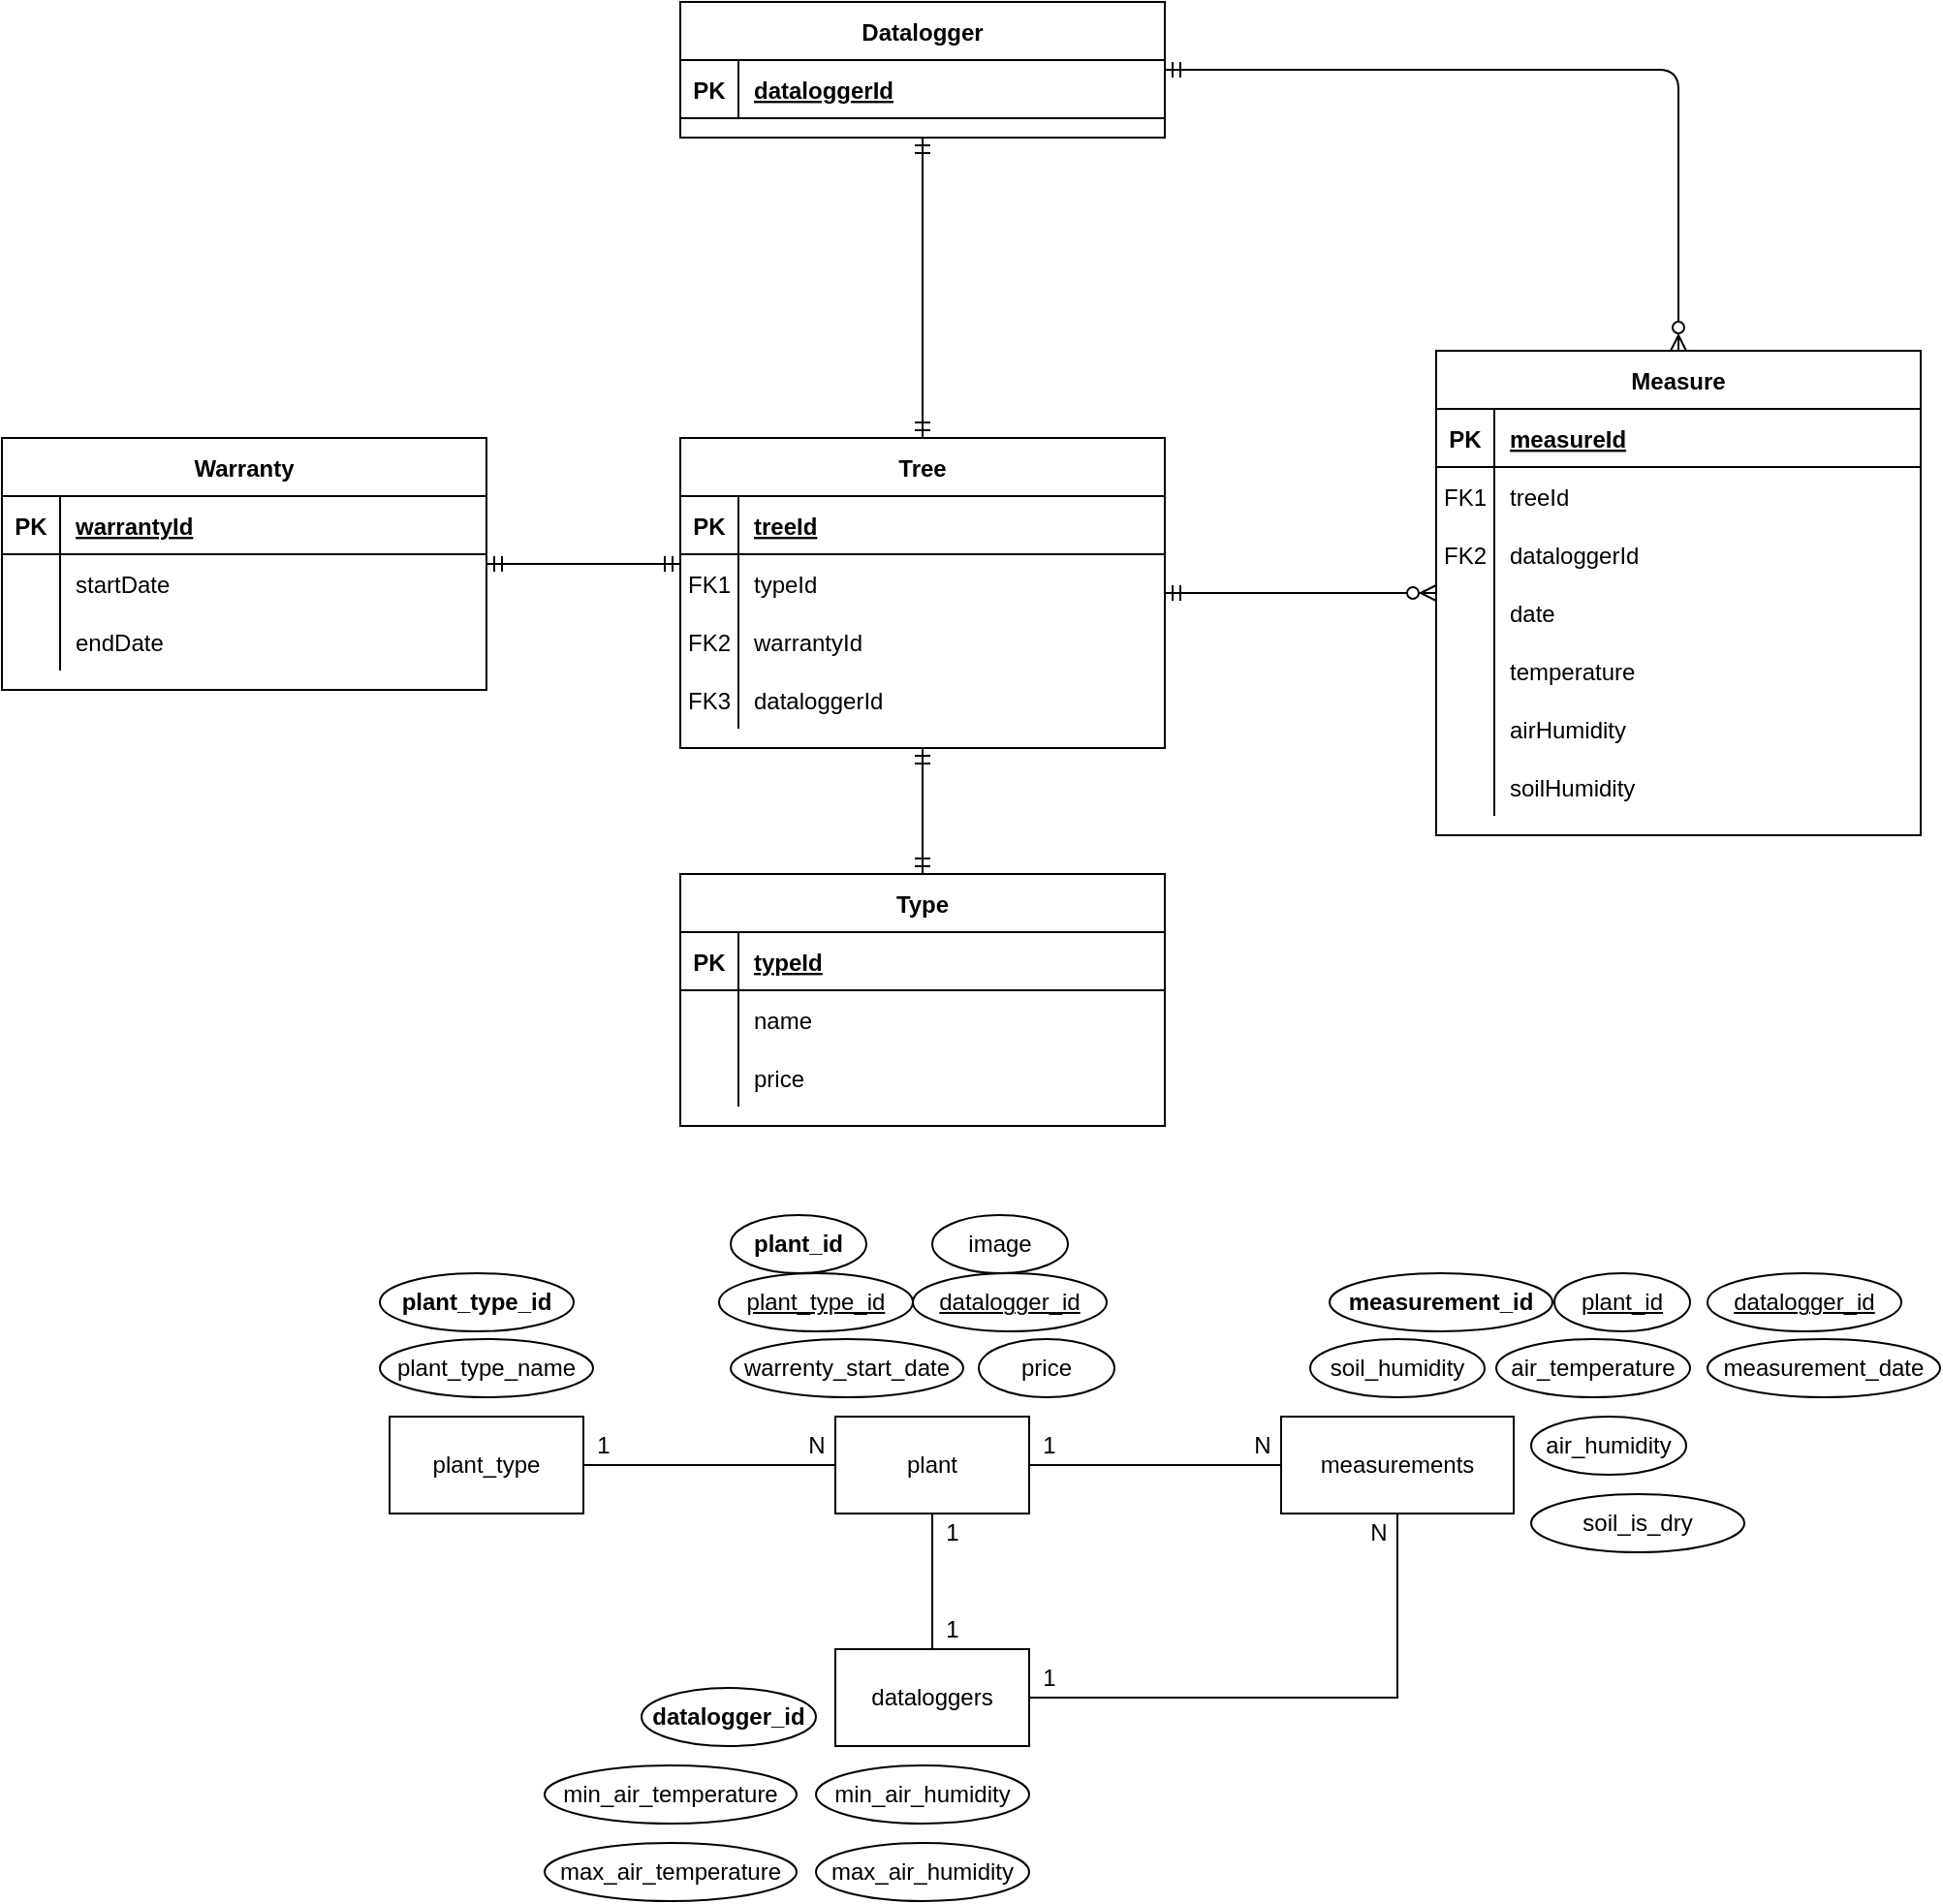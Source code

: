 <mxfile version="14.5.1" type="device"><diagram id="R2lEEEUBdFMjLlhIrx00" name="Page-1"><mxGraphModel dx="1038" dy="607" grid="1" gridSize="10" guides="1" tooltips="1" connect="1" arrows="1" fold="1" page="1" pageScale="1" pageWidth="850" pageHeight="1100" math="0" shadow="0" extFonts="Permanent Marker^https://fonts.googleapis.com/css?family=Permanent+Marker"><root><mxCell id="0"/><mxCell id="1" parent="0"/><mxCell id="hlEVC8pS-RV7Bxgu4kH7-1" value="Tree" style="shape=table;startSize=30;container=1;collapsible=1;childLayout=tableLayout;fixedRows=1;rowLines=0;fontStyle=1;align=center;resizeLast=1;" parent="1" vertex="1"><mxGeometry x="370" y="255" width="250" height="160" as="geometry"/></mxCell><mxCell id="hlEVC8pS-RV7Bxgu4kH7-2" value="" style="shape=partialRectangle;collapsible=0;dropTarget=0;pointerEvents=0;fillColor=none;points=[[0,0.5],[1,0.5]];portConstraint=eastwest;top=0;left=0;right=0;bottom=1;" parent="hlEVC8pS-RV7Bxgu4kH7-1" vertex="1"><mxGeometry y="30" width="250" height="30" as="geometry"/></mxCell><mxCell id="hlEVC8pS-RV7Bxgu4kH7-3" value="PK" style="shape=partialRectangle;overflow=hidden;connectable=0;fillColor=none;top=0;left=0;bottom=0;right=0;fontStyle=1;" parent="hlEVC8pS-RV7Bxgu4kH7-2" vertex="1"><mxGeometry width="30" height="30" as="geometry"/></mxCell><mxCell id="hlEVC8pS-RV7Bxgu4kH7-4" value="treeId" style="shape=partialRectangle;overflow=hidden;connectable=0;fillColor=none;top=0;left=0;bottom=0;right=0;align=left;spacingLeft=6;fontStyle=5;" parent="hlEVC8pS-RV7Bxgu4kH7-2" vertex="1"><mxGeometry x="30" width="220" height="30" as="geometry"/></mxCell><mxCell id="hlEVC8pS-RV7Bxgu4kH7-5" value="" style="shape=partialRectangle;collapsible=0;dropTarget=0;pointerEvents=0;fillColor=none;points=[[0,0.5],[1,0.5]];portConstraint=eastwest;top=0;left=0;right=0;bottom=0;" parent="hlEVC8pS-RV7Bxgu4kH7-1" vertex="1"><mxGeometry y="60" width="250" height="30" as="geometry"/></mxCell><mxCell id="hlEVC8pS-RV7Bxgu4kH7-6" value="FK1" style="shape=partialRectangle;overflow=hidden;connectable=0;fillColor=none;top=0;left=0;bottom=0;right=0;" parent="hlEVC8pS-RV7Bxgu4kH7-5" vertex="1"><mxGeometry width="30" height="30" as="geometry"/></mxCell><mxCell id="hlEVC8pS-RV7Bxgu4kH7-7" value="typeId" style="shape=partialRectangle;overflow=hidden;connectable=0;fillColor=none;top=0;left=0;bottom=0;right=0;align=left;spacingLeft=6;" parent="hlEVC8pS-RV7Bxgu4kH7-5" vertex="1"><mxGeometry x="30" width="220" height="30" as="geometry"/></mxCell><mxCell id="hlEVC8pS-RV7Bxgu4kH7-59" value="" style="shape=partialRectangle;collapsible=0;dropTarget=0;pointerEvents=0;fillColor=none;points=[[0,0.5],[1,0.5]];portConstraint=eastwest;top=0;left=0;right=0;bottom=0;" parent="hlEVC8pS-RV7Bxgu4kH7-1" vertex="1"><mxGeometry y="90" width="250" height="30" as="geometry"/></mxCell><mxCell id="hlEVC8pS-RV7Bxgu4kH7-60" value="FK2" style="shape=partialRectangle;overflow=hidden;connectable=0;fillColor=none;top=0;left=0;bottom=0;right=0;" parent="hlEVC8pS-RV7Bxgu4kH7-59" vertex="1"><mxGeometry width="30" height="30" as="geometry"/></mxCell><mxCell id="hlEVC8pS-RV7Bxgu4kH7-61" value="warrantyId" style="shape=partialRectangle;overflow=hidden;connectable=0;fillColor=none;top=0;left=0;bottom=0;right=0;align=left;spacingLeft=6;" parent="hlEVC8pS-RV7Bxgu4kH7-59" vertex="1"><mxGeometry x="30" width="220" height="30" as="geometry"/></mxCell><mxCell id="hlEVC8pS-RV7Bxgu4kH7-87" value="" style="shape=partialRectangle;collapsible=0;dropTarget=0;pointerEvents=0;fillColor=none;points=[[0,0.5],[1,0.5]];portConstraint=eastwest;top=0;left=0;right=0;bottom=0;" parent="hlEVC8pS-RV7Bxgu4kH7-1" vertex="1"><mxGeometry y="120" width="250" height="30" as="geometry"/></mxCell><mxCell id="hlEVC8pS-RV7Bxgu4kH7-88" value="FK3" style="shape=partialRectangle;overflow=hidden;connectable=0;fillColor=none;top=0;left=0;bottom=0;right=0;" parent="hlEVC8pS-RV7Bxgu4kH7-87" vertex="1"><mxGeometry width="30" height="30" as="geometry"/></mxCell><mxCell id="hlEVC8pS-RV7Bxgu4kH7-89" value="dataloggerId" style="shape=partialRectangle;overflow=hidden;connectable=0;fillColor=none;top=0;left=0;bottom=0;right=0;align=left;spacingLeft=6;" parent="hlEVC8pS-RV7Bxgu4kH7-87" vertex="1"><mxGeometry x="30" width="220" height="30" as="geometry"/></mxCell><mxCell id="hlEVC8pS-RV7Bxgu4kH7-14" value="Type" style="shape=table;startSize=30;container=1;collapsible=1;childLayout=tableLayout;fixedRows=1;rowLines=0;fontStyle=1;align=center;resizeLast=1;" parent="1" vertex="1"><mxGeometry x="370" y="480" width="250" height="130" as="geometry"/></mxCell><mxCell id="hlEVC8pS-RV7Bxgu4kH7-15" value="" style="shape=partialRectangle;collapsible=0;dropTarget=0;pointerEvents=0;fillColor=none;points=[[0,0.5],[1,0.5]];portConstraint=eastwest;top=0;left=0;right=0;bottom=1;" parent="hlEVC8pS-RV7Bxgu4kH7-14" vertex="1"><mxGeometry y="30" width="250" height="30" as="geometry"/></mxCell><mxCell id="hlEVC8pS-RV7Bxgu4kH7-16" value="PK" style="shape=partialRectangle;overflow=hidden;connectable=0;fillColor=none;top=0;left=0;bottom=0;right=0;fontStyle=1;" parent="hlEVC8pS-RV7Bxgu4kH7-15" vertex="1"><mxGeometry width="30" height="30" as="geometry"/></mxCell><mxCell id="hlEVC8pS-RV7Bxgu4kH7-17" value="typeId" style="shape=partialRectangle;overflow=hidden;connectable=0;fillColor=none;top=0;left=0;bottom=0;right=0;align=left;spacingLeft=6;fontStyle=5;" parent="hlEVC8pS-RV7Bxgu4kH7-15" vertex="1"><mxGeometry x="30" width="220" height="30" as="geometry"/></mxCell><mxCell id="hlEVC8pS-RV7Bxgu4kH7-18" value="" style="shape=partialRectangle;collapsible=0;dropTarget=0;pointerEvents=0;fillColor=none;points=[[0,0.5],[1,0.5]];portConstraint=eastwest;top=0;left=0;right=0;bottom=0;" parent="hlEVC8pS-RV7Bxgu4kH7-14" vertex="1"><mxGeometry y="60" width="250" height="30" as="geometry"/></mxCell><mxCell id="hlEVC8pS-RV7Bxgu4kH7-19" value="" style="shape=partialRectangle;overflow=hidden;connectable=0;fillColor=none;top=0;left=0;bottom=0;right=0;" parent="hlEVC8pS-RV7Bxgu4kH7-18" vertex="1"><mxGeometry width="30" height="30" as="geometry"/></mxCell><mxCell id="hlEVC8pS-RV7Bxgu4kH7-20" value="name" style="shape=partialRectangle;overflow=hidden;connectable=0;fillColor=none;top=0;left=0;bottom=0;right=0;align=left;spacingLeft=6;" parent="hlEVC8pS-RV7Bxgu4kH7-18" vertex="1"><mxGeometry x="30" width="220" height="30" as="geometry"/></mxCell><mxCell id="hlEVC8pS-RV7Bxgu4kH7-24" value="" style="shape=partialRectangle;collapsible=0;dropTarget=0;pointerEvents=0;fillColor=none;points=[[0,0.5],[1,0.5]];portConstraint=eastwest;top=0;left=0;right=0;bottom=0;" parent="hlEVC8pS-RV7Bxgu4kH7-14" vertex="1"><mxGeometry y="90" width="250" height="30" as="geometry"/></mxCell><mxCell id="hlEVC8pS-RV7Bxgu4kH7-25" value="" style="shape=partialRectangle;overflow=hidden;connectable=0;fillColor=none;top=0;left=0;bottom=0;right=0;" parent="hlEVC8pS-RV7Bxgu4kH7-24" vertex="1"><mxGeometry width="30" height="30" as="geometry"/></mxCell><mxCell id="hlEVC8pS-RV7Bxgu4kH7-26" value="price" style="shape=partialRectangle;overflow=hidden;connectable=0;fillColor=none;top=0;left=0;bottom=0;right=0;align=left;spacingLeft=6;" parent="hlEVC8pS-RV7Bxgu4kH7-24" vertex="1"><mxGeometry x="30" width="220" height="30" as="geometry"/></mxCell><mxCell id="hlEVC8pS-RV7Bxgu4kH7-30" value="Measure" style="shape=table;startSize=30;container=1;collapsible=1;childLayout=tableLayout;fixedRows=1;rowLines=0;fontStyle=1;align=center;resizeLast=1;" parent="1" vertex="1"><mxGeometry x="760" y="210" width="250" height="250" as="geometry"/></mxCell><mxCell id="hlEVC8pS-RV7Bxgu4kH7-31" value="" style="shape=partialRectangle;collapsible=0;dropTarget=0;pointerEvents=0;fillColor=none;points=[[0,0.5],[1,0.5]];portConstraint=eastwest;top=0;left=0;right=0;bottom=1;" parent="hlEVC8pS-RV7Bxgu4kH7-30" vertex="1"><mxGeometry y="30" width="250" height="30" as="geometry"/></mxCell><mxCell id="hlEVC8pS-RV7Bxgu4kH7-32" value="PK" style="shape=partialRectangle;overflow=hidden;connectable=0;fillColor=none;top=0;left=0;bottom=0;right=0;fontStyle=1;" parent="hlEVC8pS-RV7Bxgu4kH7-31" vertex="1"><mxGeometry width="30" height="30" as="geometry"/></mxCell><mxCell id="hlEVC8pS-RV7Bxgu4kH7-33" value="measureId" style="shape=partialRectangle;overflow=hidden;connectable=0;fillColor=none;top=0;left=0;bottom=0;right=0;align=left;spacingLeft=6;fontStyle=5;" parent="hlEVC8pS-RV7Bxgu4kH7-31" vertex="1"><mxGeometry x="30" width="220" height="30" as="geometry"/></mxCell><mxCell id="hlEVC8pS-RV7Bxgu4kH7-37" value="" style="shape=partialRectangle;collapsible=0;dropTarget=0;pointerEvents=0;fillColor=none;points=[[0,0.5],[1,0.5]];portConstraint=eastwest;top=0;left=0;right=0;bottom=0;" parent="hlEVC8pS-RV7Bxgu4kH7-30" vertex="1"><mxGeometry y="60" width="250" height="30" as="geometry"/></mxCell><mxCell id="hlEVC8pS-RV7Bxgu4kH7-38" value="FK1" style="shape=partialRectangle;overflow=hidden;connectable=0;fillColor=none;top=0;left=0;bottom=0;right=0;" parent="hlEVC8pS-RV7Bxgu4kH7-37" vertex="1"><mxGeometry width="30" height="30" as="geometry"/></mxCell><mxCell id="hlEVC8pS-RV7Bxgu4kH7-39" value="treeId" style="shape=partialRectangle;overflow=hidden;connectable=0;fillColor=none;top=0;left=0;bottom=0;right=0;align=left;spacingLeft=6;" parent="hlEVC8pS-RV7Bxgu4kH7-37" vertex="1"><mxGeometry x="30" width="220" height="30" as="geometry"/></mxCell><mxCell id="hlEVC8pS-RV7Bxgu4kH7-90" value="" style="shape=partialRectangle;collapsible=0;dropTarget=0;pointerEvents=0;fillColor=none;points=[[0,0.5],[1,0.5]];portConstraint=eastwest;top=0;left=0;right=0;bottom=0;" parent="hlEVC8pS-RV7Bxgu4kH7-30" vertex="1"><mxGeometry y="90" width="250" height="30" as="geometry"/></mxCell><mxCell id="hlEVC8pS-RV7Bxgu4kH7-91" value="FK2" style="shape=partialRectangle;overflow=hidden;connectable=0;fillColor=none;top=0;left=0;bottom=0;right=0;" parent="hlEVC8pS-RV7Bxgu4kH7-90" vertex="1"><mxGeometry width="30" height="30" as="geometry"/></mxCell><mxCell id="hlEVC8pS-RV7Bxgu4kH7-92" value="dataloggerId" style="shape=partialRectangle;overflow=hidden;connectable=0;fillColor=none;top=0;left=0;bottom=0;right=0;align=left;spacingLeft=6;" parent="hlEVC8pS-RV7Bxgu4kH7-90" vertex="1"><mxGeometry x="30" width="220" height="30" as="geometry"/></mxCell><mxCell id="hlEVC8pS-RV7Bxgu4kH7-40" value="" style="shape=partialRectangle;collapsible=0;dropTarget=0;pointerEvents=0;fillColor=none;points=[[0,0.5],[1,0.5]];portConstraint=eastwest;top=0;left=0;right=0;bottom=0;" parent="hlEVC8pS-RV7Bxgu4kH7-30" vertex="1"><mxGeometry y="120" width="250" height="30" as="geometry"/></mxCell><mxCell id="hlEVC8pS-RV7Bxgu4kH7-41" value="" style="shape=partialRectangle;overflow=hidden;connectable=0;fillColor=none;top=0;left=0;bottom=0;right=0;" parent="hlEVC8pS-RV7Bxgu4kH7-40" vertex="1"><mxGeometry width="30" height="30" as="geometry"/></mxCell><mxCell id="hlEVC8pS-RV7Bxgu4kH7-42" value="date" style="shape=partialRectangle;overflow=hidden;connectable=0;fillColor=none;top=0;left=0;bottom=0;right=0;align=left;spacingLeft=6;" parent="hlEVC8pS-RV7Bxgu4kH7-40" vertex="1"><mxGeometry x="30" width="220" height="30" as="geometry"/></mxCell><mxCell id="hlEVC8pS-RV7Bxgu4kH7-43" value="" style="shape=partialRectangle;collapsible=0;dropTarget=0;pointerEvents=0;fillColor=none;points=[[0,0.5],[1,0.5]];portConstraint=eastwest;top=0;left=0;right=0;bottom=0;" parent="hlEVC8pS-RV7Bxgu4kH7-30" vertex="1"><mxGeometry y="150" width="250" height="30" as="geometry"/></mxCell><mxCell id="hlEVC8pS-RV7Bxgu4kH7-44" value="" style="shape=partialRectangle;overflow=hidden;connectable=0;fillColor=none;top=0;left=0;bottom=0;right=0;" parent="hlEVC8pS-RV7Bxgu4kH7-43" vertex="1"><mxGeometry width="30" height="30" as="geometry"/></mxCell><mxCell id="hlEVC8pS-RV7Bxgu4kH7-45" value="temperature" style="shape=partialRectangle;overflow=hidden;connectable=0;fillColor=none;top=0;left=0;bottom=0;right=0;align=left;spacingLeft=6;" parent="hlEVC8pS-RV7Bxgu4kH7-43" vertex="1"><mxGeometry x="30" width="220" height="30" as="geometry"/></mxCell><mxCell id="hlEVC8pS-RV7Bxgu4kH7-46" value="" style="shape=partialRectangle;collapsible=0;dropTarget=0;pointerEvents=0;fillColor=none;points=[[0,0.5],[1,0.5]];portConstraint=eastwest;top=0;left=0;right=0;bottom=0;" parent="hlEVC8pS-RV7Bxgu4kH7-30" vertex="1"><mxGeometry y="180" width="250" height="30" as="geometry"/></mxCell><mxCell id="hlEVC8pS-RV7Bxgu4kH7-47" value="" style="shape=partialRectangle;overflow=hidden;connectable=0;fillColor=none;top=0;left=0;bottom=0;right=0;" parent="hlEVC8pS-RV7Bxgu4kH7-46" vertex="1"><mxGeometry width="30" height="30" as="geometry"/></mxCell><mxCell id="hlEVC8pS-RV7Bxgu4kH7-48" value="airHumidity" style="shape=partialRectangle;overflow=hidden;connectable=0;fillColor=none;top=0;left=0;bottom=0;right=0;align=left;spacingLeft=6;" parent="hlEVC8pS-RV7Bxgu4kH7-46" vertex="1"><mxGeometry x="30" width="220" height="30" as="geometry"/></mxCell><mxCell id="hlEVC8pS-RV7Bxgu4kH7-49" value="" style="shape=partialRectangle;collapsible=0;dropTarget=0;pointerEvents=0;fillColor=none;points=[[0,0.5],[1,0.5]];portConstraint=eastwest;top=0;left=0;right=0;bottom=0;" parent="hlEVC8pS-RV7Bxgu4kH7-30" vertex="1"><mxGeometry y="210" width="250" height="30" as="geometry"/></mxCell><mxCell id="hlEVC8pS-RV7Bxgu4kH7-50" value="" style="shape=partialRectangle;overflow=hidden;connectable=0;fillColor=none;top=0;left=0;bottom=0;right=0;" parent="hlEVC8pS-RV7Bxgu4kH7-49" vertex="1"><mxGeometry width="30" height="30" as="geometry"/></mxCell><mxCell id="hlEVC8pS-RV7Bxgu4kH7-51" value="soilHumidity" style="shape=partialRectangle;overflow=hidden;connectable=0;fillColor=none;top=0;left=0;bottom=0;right=0;align=left;spacingLeft=6;" parent="hlEVC8pS-RV7Bxgu4kH7-49" vertex="1"><mxGeometry x="30" width="220" height="30" as="geometry"/></mxCell><mxCell id="hlEVC8pS-RV7Bxgu4kH7-52" value="" style="edgeStyle=orthogonalEdgeStyle;fontSize=12;html=1;endArrow=ERzeroToMany;startArrow=ERmandOne;" parent="1" source="hlEVC8pS-RV7Bxgu4kH7-1" target="hlEVC8pS-RV7Bxgu4kH7-30" edge="1"><mxGeometry width="100" height="100" relative="1" as="geometry"><mxPoint x="390" y="330" as="sourcePoint"/><mxPoint x="490" y="230" as="targetPoint"/></mxGeometry></mxCell><mxCell id="hlEVC8pS-RV7Bxgu4kH7-57" value="" style="fontSize=12;html=1;endArrow=ERmandOne;startArrow=ERmandOne;edgeStyle=orthogonalEdgeStyle;" parent="1" source="hlEVC8pS-RV7Bxgu4kH7-14" target="hlEVC8pS-RV7Bxgu4kH7-1" edge="1"><mxGeometry width="100" height="100" relative="1" as="geometry"><mxPoint x="270" y="500" as="sourcePoint"/><mxPoint x="370" y="400" as="targetPoint"/><Array as="points"><mxPoint x="495" y="430"/><mxPoint x="495" y="430"/></Array></mxGeometry></mxCell><mxCell id="hlEVC8pS-RV7Bxgu4kH7-62" value="Warranty" style="shape=table;startSize=30;container=1;collapsible=1;childLayout=tableLayout;fixedRows=1;rowLines=0;fontStyle=1;align=center;resizeLast=1;" parent="1" vertex="1"><mxGeometry x="20" y="255" width="250" height="130" as="geometry"/></mxCell><mxCell id="hlEVC8pS-RV7Bxgu4kH7-63" value="" style="shape=partialRectangle;collapsible=0;dropTarget=0;pointerEvents=0;fillColor=none;points=[[0,0.5],[1,0.5]];portConstraint=eastwest;top=0;left=0;right=0;bottom=1;" parent="hlEVC8pS-RV7Bxgu4kH7-62" vertex="1"><mxGeometry y="30" width="250" height="30" as="geometry"/></mxCell><mxCell id="hlEVC8pS-RV7Bxgu4kH7-64" value="PK" style="shape=partialRectangle;overflow=hidden;connectable=0;fillColor=none;top=0;left=0;bottom=0;right=0;fontStyle=1;" parent="hlEVC8pS-RV7Bxgu4kH7-63" vertex="1"><mxGeometry width="30" height="30" as="geometry"/></mxCell><mxCell id="hlEVC8pS-RV7Bxgu4kH7-65" value="warrantyId" style="shape=partialRectangle;overflow=hidden;connectable=0;fillColor=none;top=0;left=0;bottom=0;right=0;align=left;spacingLeft=6;fontStyle=5;" parent="hlEVC8pS-RV7Bxgu4kH7-63" vertex="1"><mxGeometry x="30" width="220" height="30" as="geometry"/></mxCell><mxCell id="hlEVC8pS-RV7Bxgu4kH7-66" value="" style="shape=partialRectangle;collapsible=0;dropTarget=0;pointerEvents=0;fillColor=none;points=[[0,0.5],[1,0.5]];portConstraint=eastwest;top=0;left=0;right=0;bottom=0;" parent="hlEVC8pS-RV7Bxgu4kH7-62" vertex="1"><mxGeometry y="60" width="250" height="30" as="geometry"/></mxCell><mxCell id="hlEVC8pS-RV7Bxgu4kH7-67" value="" style="shape=partialRectangle;overflow=hidden;connectable=0;fillColor=none;top=0;left=0;bottom=0;right=0;" parent="hlEVC8pS-RV7Bxgu4kH7-66" vertex="1"><mxGeometry width="30" height="30" as="geometry"/></mxCell><mxCell id="hlEVC8pS-RV7Bxgu4kH7-68" value="startDate" style="shape=partialRectangle;overflow=hidden;connectable=0;fillColor=none;top=0;left=0;bottom=0;right=0;align=left;spacingLeft=6;" parent="hlEVC8pS-RV7Bxgu4kH7-66" vertex="1"><mxGeometry x="30" width="220" height="30" as="geometry"/></mxCell><mxCell id="hlEVC8pS-RV7Bxgu4kH7-69" value="" style="shape=partialRectangle;collapsible=0;dropTarget=0;pointerEvents=0;fillColor=none;points=[[0,0.5],[1,0.5]];portConstraint=eastwest;top=0;left=0;right=0;bottom=0;" parent="hlEVC8pS-RV7Bxgu4kH7-62" vertex="1"><mxGeometry y="90" width="250" height="30" as="geometry"/></mxCell><mxCell id="hlEVC8pS-RV7Bxgu4kH7-70" value="" style="shape=partialRectangle;overflow=hidden;connectable=0;fillColor=none;top=0;left=0;bottom=0;right=0;" parent="hlEVC8pS-RV7Bxgu4kH7-69" vertex="1"><mxGeometry width="30" height="30" as="geometry"/></mxCell><mxCell id="hlEVC8pS-RV7Bxgu4kH7-71" value="endDate" style="shape=partialRectangle;overflow=hidden;connectable=0;fillColor=none;top=0;left=0;bottom=0;right=0;align=left;spacingLeft=6;" parent="hlEVC8pS-RV7Bxgu4kH7-69" vertex="1"><mxGeometry x="30" width="220" height="30" as="geometry"/></mxCell><mxCell id="hlEVC8pS-RV7Bxgu4kH7-72" value="" style="fontSize=12;html=1;endArrow=ERmandOne;startArrow=ERmandOne;edgeStyle=orthogonalEdgeStyle;" parent="1" source="hlEVC8pS-RV7Bxgu4kH7-62" target="hlEVC8pS-RV7Bxgu4kH7-1" edge="1"><mxGeometry width="100" height="100" relative="1" as="geometry"><mxPoint x="505" y="490" as="sourcePoint"/><mxPoint x="505" y="395" as="targetPoint"/><Array as="points"><mxPoint x="380" y="320"/><mxPoint x="380" y="320"/></Array></mxGeometry></mxCell><mxCell id="hlEVC8pS-RV7Bxgu4kH7-73" value="Datalogger" style="shape=table;startSize=30;container=1;collapsible=1;childLayout=tableLayout;fixedRows=1;rowLines=0;fontStyle=1;align=center;resizeLast=1;" parent="1" vertex="1"><mxGeometry x="370" y="30" width="250" height="70" as="geometry"/></mxCell><mxCell id="hlEVC8pS-RV7Bxgu4kH7-74" value="" style="shape=partialRectangle;collapsible=0;dropTarget=0;pointerEvents=0;fillColor=none;points=[[0,0.5],[1,0.5]];portConstraint=eastwest;top=0;left=0;right=0;bottom=1;" parent="hlEVC8pS-RV7Bxgu4kH7-73" vertex="1"><mxGeometry y="30" width="250" height="30" as="geometry"/></mxCell><mxCell id="hlEVC8pS-RV7Bxgu4kH7-75" value="PK" style="shape=partialRectangle;overflow=hidden;connectable=0;fillColor=none;top=0;left=0;bottom=0;right=0;fontStyle=1;" parent="hlEVC8pS-RV7Bxgu4kH7-74" vertex="1"><mxGeometry width="30" height="30" as="geometry"/></mxCell><mxCell id="hlEVC8pS-RV7Bxgu4kH7-76" value="dataloggerId" style="shape=partialRectangle;overflow=hidden;connectable=0;fillColor=none;top=0;left=0;bottom=0;right=0;align=left;spacingLeft=6;fontStyle=5;" parent="hlEVC8pS-RV7Bxgu4kH7-74" vertex="1"><mxGeometry x="30" width="220" height="30" as="geometry"/></mxCell><mxCell id="hlEVC8pS-RV7Bxgu4kH7-83" value="" style="fontSize=12;html=1;endArrow=ERmandOne;startArrow=ERmandOne;edgeStyle=orthogonalEdgeStyle;" parent="1" source="hlEVC8pS-RV7Bxgu4kH7-73" target="hlEVC8pS-RV7Bxgu4kH7-1" edge="1"><mxGeometry width="100" height="100" relative="1" as="geometry"><mxPoint x="280" y="330" as="sourcePoint"/><mxPoint x="380" y="330" as="targetPoint"/><Array as="points"/></mxGeometry></mxCell><mxCell id="hlEVC8pS-RV7Bxgu4kH7-93" value="" style="edgeStyle=orthogonalEdgeStyle;fontSize=12;html=1;endArrow=ERzeroToMany;startArrow=ERmandOne;" parent="1" source="hlEVC8pS-RV7Bxgu4kH7-73" target="hlEVC8pS-RV7Bxgu4kH7-30" edge="1"><mxGeometry width="100" height="100" relative="1" as="geometry"><mxPoint x="690" y="90" as="sourcePoint"/><mxPoint x="830" y="90" as="targetPoint"/></mxGeometry></mxCell><mxCell id="13KkaJKWg8SidGLB_qJR-36" value="&lt;br&gt;&lt;br&gt;&lt;br&gt;&lt;br&gt;&lt;br&gt;&lt;br&gt;&lt;br&gt;&lt;br&gt;&lt;br&gt;&lt;br&gt;&lt;br&gt;&lt;br&gt;&lt;br&gt;&lt;br&gt;&lt;br&gt;&lt;br&gt;" style="edgeStyle=orthogonalEdgeStyle;rounded=0;orthogonalLoop=1;jettySize=auto;html=1;entryX=0;entryY=0.5;entryDx=0;entryDy=0;endArrow=none;endFill=0;" parent="1" source="13KkaJKWg8SidGLB_qJR-38" target="13KkaJKWg8SidGLB_qJR-39" edge="1"><mxGeometry relative="1" as="geometry"/></mxCell><mxCell id="13KkaJKWg8SidGLB_qJR-37" style="edgeStyle=orthogonalEdgeStyle;rounded=0;orthogonalLoop=1;jettySize=auto;html=1;entryX=0.5;entryY=0;entryDx=0;entryDy=0;endArrow=none;endFill=0;" parent="1" source="13KkaJKWg8SidGLB_qJR-38" target="13KkaJKWg8SidGLB_qJR-50" edge="1"><mxGeometry relative="1" as="geometry"/></mxCell><mxCell id="13KkaJKWg8SidGLB_qJR-38" value="plant" style="whiteSpace=wrap;html=1;" parent="1" vertex="1"><mxGeometry x="450" y="760" width="100" height="50" as="geometry"/></mxCell><mxCell id="13KkaJKWg8SidGLB_qJR-39" value="measurements" style="whiteSpace=wrap;html=1;" parent="1" vertex="1"><mxGeometry x="680" y="760" width="120" height="50" as="geometry"/></mxCell><mxCell id="13KkaJKWg8SidGLB_qJR-40" value="plant_id" style="ellipse;whiteSpace=wrap;html=1;fontStyle=1" parent="1" vertex="1"><mxGeometry x="396" y="656" width="70" height="30" as="geometry"/></mxCell><mxCell id="13KkaJKWg8SidGLB_qJR-41" value="plant_type_id" style="ellipse;whiteSpace=wrap;html=1;fontStyle=4" parent="1" vertex="1"><mxGeometry x="390" y="686" width="100" height="30" as="geometry"/></mxCell><mxCell id="13KkaJKWg8SidGLB_qJR-42" value="warrenty_start_date" style="ellipse;whiteSpace=wrap;html=1;fontStyle=0" parent="1" vertex="1"><mxGeometry x="396" y="720" width="120" height="30" as="geometry"/></mxCell><mxCell id="13KkaJKWg8SidGLB_qJR-43" value="&lt;span style=&quot;&quot;&gt;plant_id&lt;/span&gt;" style="ellipse;whiteSpace=wrap;html=1;fontStyle=4" parent="1" vertex="1"><mxGeometry x="821" y="686" width="70" height="30" as="geometry"/></mxCell><mxCell id="13KkaJKWg8SidGLB_qJR-44" value="&lt;span style=&quot;&quot;&gt;measurement_date&lt;/span&gt;" style="ellipse;whiteSpace=wrap;html=1;fontStyle=0" parent="1" vertex="1"><mxGeometry x="900" y="720" width="120" height="30" as="geometry"/></mxCell><mxCell id="13KkaJKWg8SidGLB_qJR-45" value="&lt;span style=&quot;&quot;&gt;air_temperature&lt;/span&gt;" style="ellipse;whiteSpace=wrap;html=1;fontStyle=0" parent="1" vertex="1"><mxGeometry x="791" y="720" width="100" height="30" as="geometry"/></mxCell><mxCell id="13KkaJKWg8SidGLB_qJR-46" value="&lt;span style=&quot;&quot;&gt;air_humidity&lt;/span&gt;" style="ellipse;whiteSpace=wrap;html=1;fontStyle=0" parent="1" vertex="1"><mxGeometry x="809" y="760" width="80" height="30" as="geometry"/></mxCell><mxCell id="13KkaJKWg8SidGLB_qJR-47" value="&lt;span style=&quot;&quot;&gt;soil_humidity&lt;/span&gt;" style="ellipse;whiteSpace=wrap;html=1;fontStyle=0" parent="1" vertex="1"><mxGeometry x="695" y="720" width="90" height="30" as="geometry"/></mxCell><mxCell id="13KkaJKWg8SidGLB_qJR-48" value="1" style="text;html=1;align=center;verticalAlign=middle;resizable=0;points=[];autosize=1;strokeColor=none;fillColor=none;" parent="1" vertex="1"><mxGeometry x="550" y="765" width="20" height="20" as="geometry"/></mxCell><mxCell id="13KkaJKWg8SidGLB_qJR-49" value="N" style="text;html=1;align=center;verticalAlign=middle;resizable=0;points=[];autosize=1;strokeColor=none;fillColor=none;" parent="1" vertex="1"><mxGeometry x="660" y="765" width="20" height="20" as="geometry"/></mxCell><mxCell id="iT1ojrH-d7TpbFaaWMs3-3" style="edgeStyle=orthogonalEdgeStyle;rounded=0;orthogonalLoop=1;jettySize=auto;html=1;endArrow=none;endFill=0;" edge="1" parent="1" source="13KkaJKWg8SidGLB_qJR-50" target="13KkaJKWg8SidGLB_qJR-39"><mxGeometry relative="1" as="geometry"/></mxCell><mxCell id="13KkaJKWg8SidGLB_qJR-50" value="dataloggers" style="whiteSpace=wrap;html=1;" parent="1" vertex="1"><mxGeometry x="450" y="880" width="100" height="50" as="geometry"/></mxCell><mxCell id="13KkaJKWg8SidGLB_qJR-51" value="datalogger_id" style="ellipse;whiteSpace=wrap;html=1;fontStyle=1" parent="1" vertex="1"><mxGeometry x="350" y="900" width="90" height="30" as="geometry"/></mxCell><mxCell id="13KkaJKWg8SidGLB_qJR-53" value="1" style="text;html=1;align=center;verticalAlign=middle;resizable=0;points=[];autosize=1;strokeColor=none;fillColor=none;" parent="1" vertex="1"><mxGeometry x="500" y="810" width="20" height="20" as="geometry"/></mxCell><mxCell id="13KkaJKWg8SidGLB_qJR-55" value="price" style="ellipse;whiteSpace=wrap;html=1;fontStyle=0" parent="1" vertex="1"><mxGeometry x="524" y="720" width="70" height="30" as="geometry"/></mxCell><mxCell id="13KkaJKWg8SidGLB_qJR-56" value="plant_type_name" style="ellipse;whiteSpace=wrap;html=1;fontStyle=0" parent="1" vertex="1"><mxGeometry x="215" y="720" width="110" height="30" as="geometry"/></mxCell><mxCell id="13KkaJKWg8SidGLB_qJR-60" style="edgeStyle=orthogonalEdgeStyle;rounded=0;orthogonalLoop=1;jettySize=auto;html=1;entryX=0;entryY=0.5;entryDx=0;entryDy=0;endArrow=none;endFill=0;" parent="1" source="13KkaJKWg8SidGLB_qJR-57" target="13KkaJKWg8SidGLB_qJR-38" edge="1"><mxGeometry relative="1" as="geometry"/></mxCell><mxCell id="13KkaJKWg8SidGLB_qJR-57" value="plant_type" style="whiteSpace=wrap;html=1;" parent="1" vertex="1"><mxGeometry x="220" y="760" width="100" height="50" as="geometry"/></mxCell><mxCell id="13KkaJKWg8SidGLB_qJR-58" value="plant_type_id" style="ellipse;whiteSpace=wrap;html=1;fontStyle=1" parent="1" vertex="1"><mxGeometry x="215" y="686" width="100" height="30" as="geometry"/></mxCell><mxCell id="pTjqkhNlUzFM0YUwRx8--1" value="min_air_temperature" style="ellipse;whiteSpace=wrap;html=1;fontStyle=0" parent="1" vertex="1"><mxGeometry x="300" y="940" width="130" height="30" as="geometry"/></mxCell><mxCell id="pTjqkhNlUzFM0YUwRx8--2" value="max_air_temperature" style="ellipse;whiteSpace=wrap;html=1;fontStyle=0" parent="1" vertex="1"><mxGeometry x="300" y="980" width="130" height="30" as="geometry"/></mxCell><mxCell id="pTjqkhNlUzFM0YUwRx8--3" value="min_air_humidity" style="ellipse;whiteSpace=wrap;html=1;fontStyle=0" parent="1" vertex="1"><mxGeometry x="440" y="940" width="110" height="30" as="geometry"/></mxCell><mxCell id="pTjqkhNlUzFM0YUwRx8--4" value="max_air_humidity" style="ellipse;whiteSpace=wrap;html=1;fontStyle=0" parent="1" vertex="1"><mxGeometry x="440" y="980" width="110" height="30" as="geometry"/></mxCell><mxCell id="QqL7bO_ocJIV1DL5Arvk-1" value="soil_is_dry" style="ellipse;whiteSpace=wrap;html=1;fontStyle=0" parent="1" vertex="1"><mxGeometry x="809" y="800" width="110" height="30" as="geometry"/></mxCell><mxCell id="cUP3nP4AJREOSRBM86tw-5" value="N" style="text;html=1;align=center;verticalAlign=middle;resizable=0;points=[];autosize=1;strokeColor=none;fillColor=none;" parent="1" vertex="1"><mxGeometry x="430" y="765" width="20" height="20" as="geometry"/></mxCell><mxCell id="cUP3nP4AJREOSRBM86tw-6" value="1" style="text;html=1;align=center;verticalAlign=middle;resizable=0;points=[];autosize=1;strokeColor=none;fillColor=none;" parent="1" vertex="1"><mxGeometry x="320" y="765" width="20" height="20" as="geometry"/></mxCell><mxCell id="cUP3nP4AJREOSRBM86tw-7" value="&lt;span&gt;datalogger_id&lt;/span&gt;" style="ellipse;whiteSpace=wrap;html=1;fontStyle=4" parent="1" vertex="1"><mxGeometry x="900" y="686" width="100" height="30" as="geometry"/></mxCell><mxCell id="cUP3nP4AJREOSRBM86tw-8" value="1" style="text;html=1;align=center;verticalAlign=middle;resizable=0;points=[];autosize=1;strokeColor=none;fillColor=none;" parent="1" vertex="1"><mxGeometry x="500" y="860" width="20" height="20" as="geometry"/></mxCell><mxCell id="iT1ojrH-d7TpbFaaWMs3-1" value="datalogger_id" style="ellipse;whiteSpace=wrap;html=1;fontStyle=4" vertex="1" parent="1"><mxGeometry x="490" y="686" width="100" height="30" as="geometry"/></mxCell><mxCell id="iT1ojrH-d7TpbFaaWMs3-2" value="measurement_id" style="ellipse;whiteSpace=wrap;html=1;fontStyle=1" vertex="1" parent="1"><mxGeometry x="705" y="686" width="115" height="30" as="geometry"/></mxCell><mxCell id="iT1ojrH-d7TpbFaaWMs3-4" value="1" style="text;html=1;align=center;verticalAlign=middle;resizable=0;points=[];autosize=1;strokeColor=none;fillColor=none;" vertex="1" parent="1"><mxGeometry x="550" y="885" width="20" height="20" as="geometry"/></mxCell><mxCell id="iT1ojrH-d7TpbFaaWMs3-5" value="N" style="text;html=1;align=center;verticalAlign=middle;resizable=0;points=[];autosize=1;strokeColor=none;fillColor=none;" vertex="1" parent="1"><mxGeometry x="720" y="810" width="20" height="20" as="geometry"/></mxCell><mxCell id="iT1ojrH-d7TpbFaaWMs3-6" value="image" style="ellipse;whiteSpace=wrap;html=1;fontStyle=0" vertex="1" parent="1"><mxGeometry x="500" y="656" width="70" height="30" as="geometry"/></mxCell></root></mxGraphModel></diagram></mxfile>